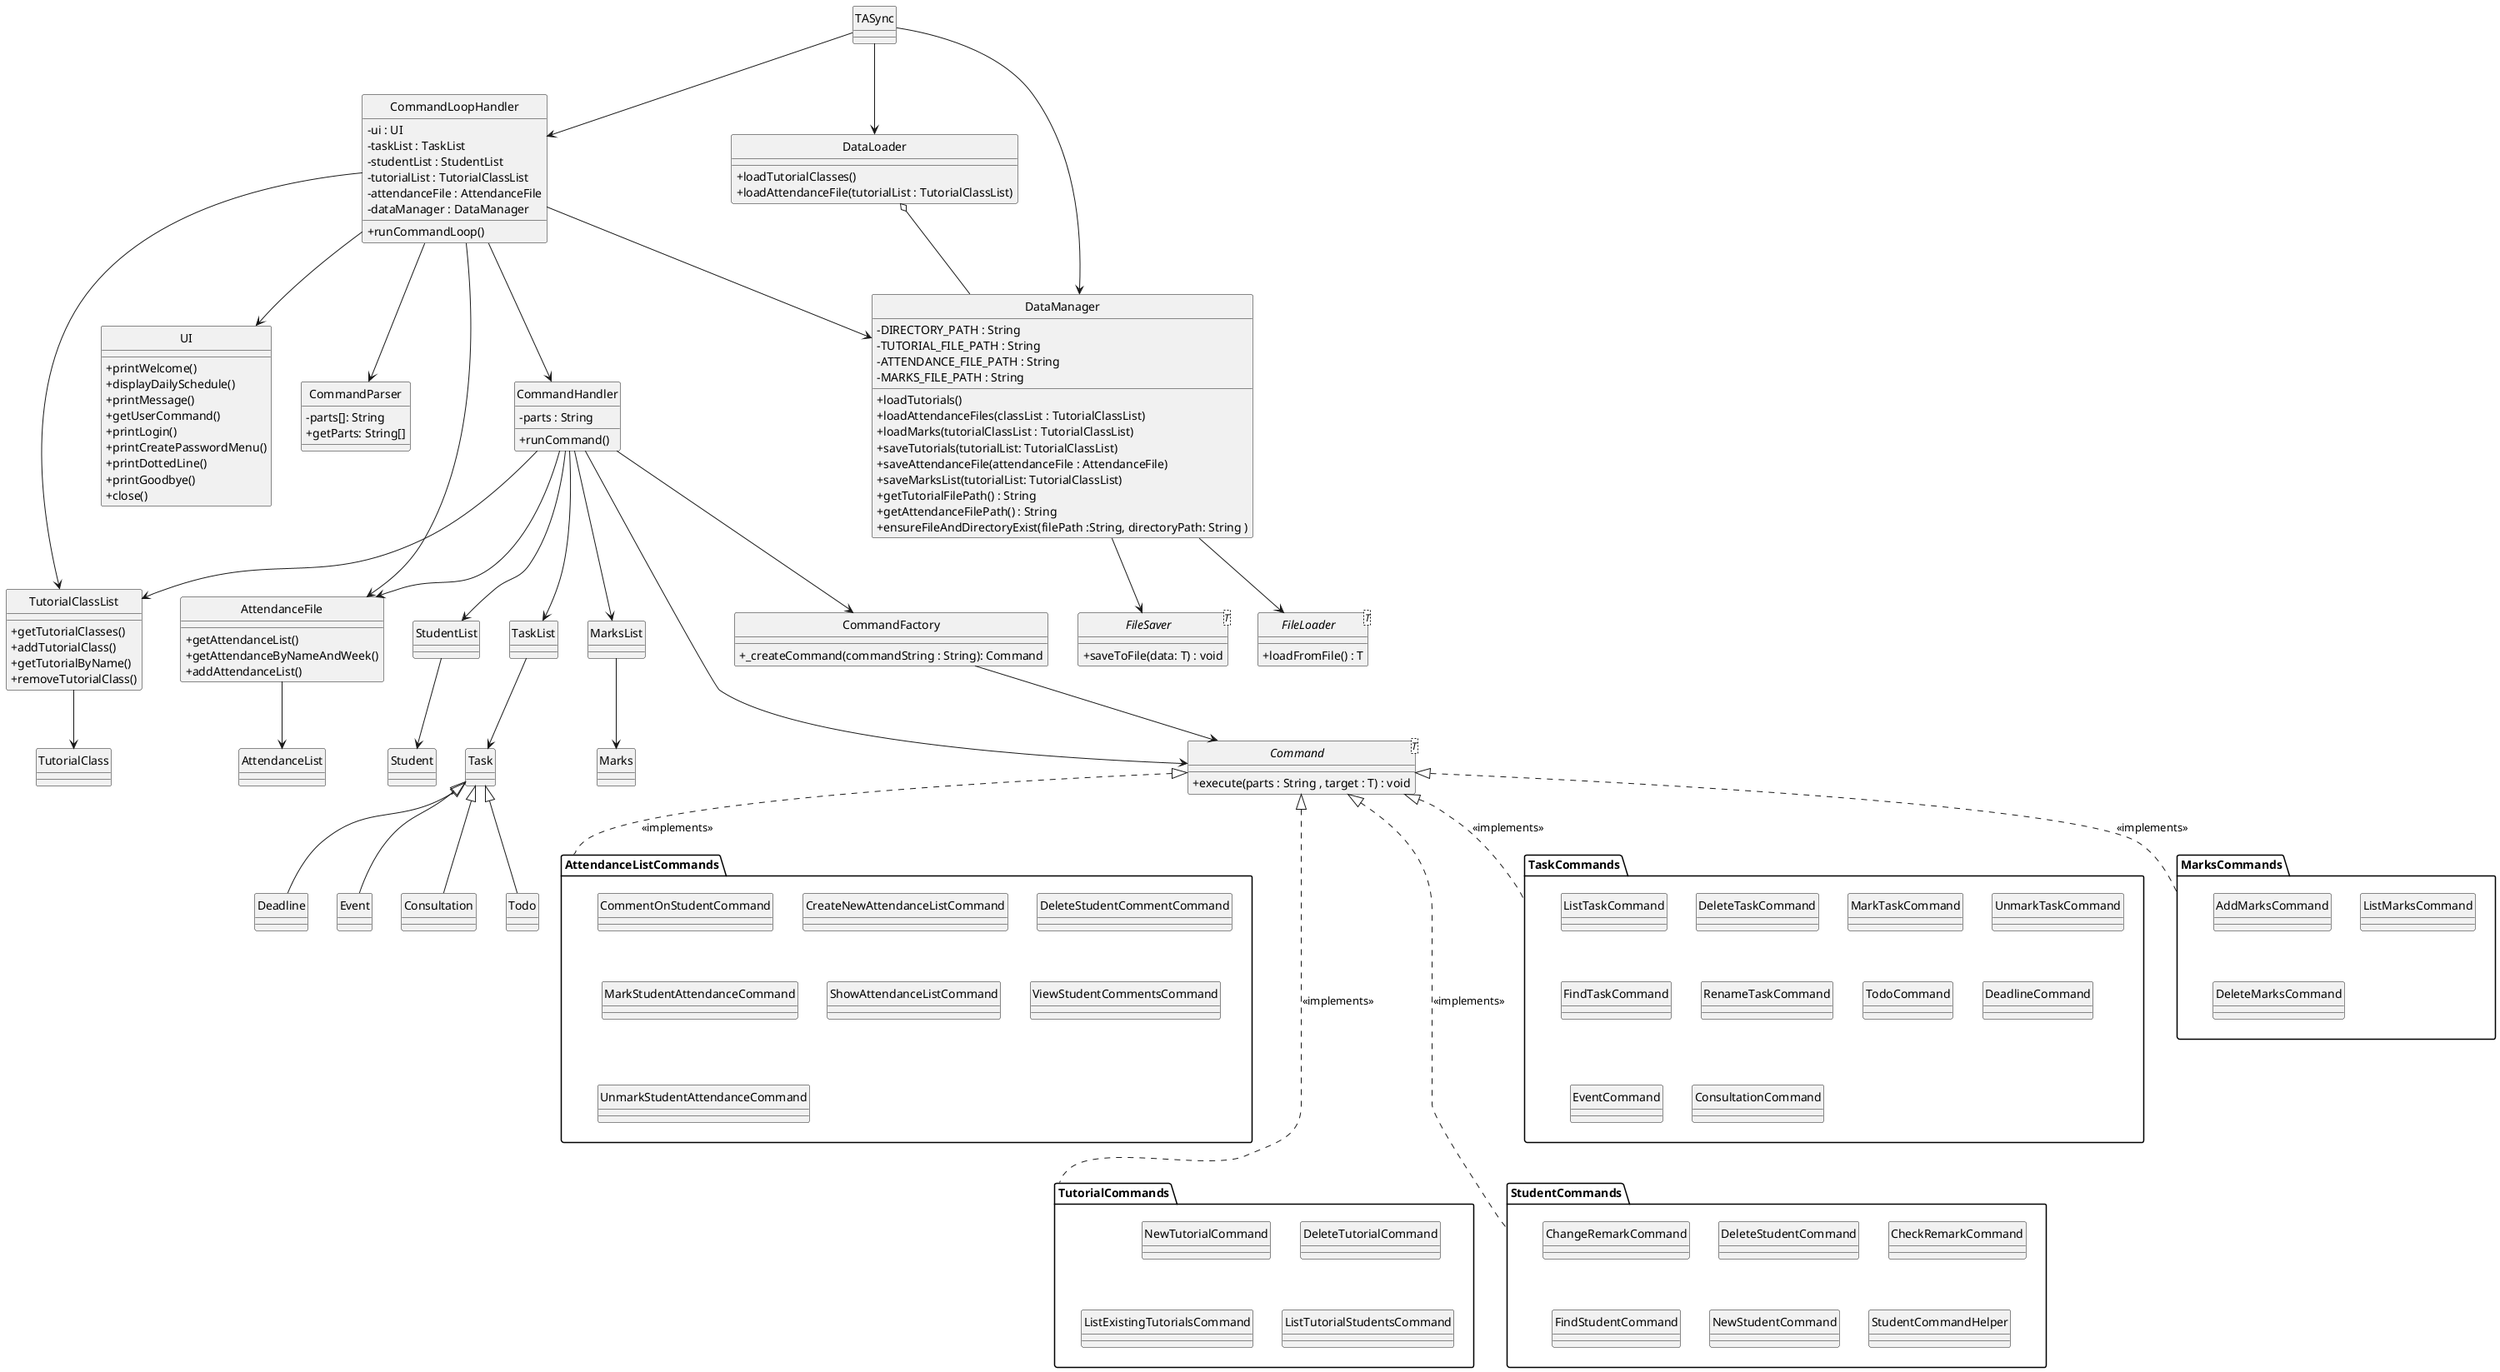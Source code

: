 @startuml
hide circle
skinparam classAttributeIconSize 0
class CommandHandler {
    - parts : String
    + runCommand()
}
class TASync {
}
class CommandFactory {
    + _createCommand(commandString : String): Command
}
class UI {
    + printWelcome()
    + displayDailySchedule()
    + printMessage()
    + getUserCommand()
    + printLogin()
    + printCreatePasswordMenu()
    + printDottedLine()
    + printGoodbye()
    + close()
}
class CommandParser {
    - parts[]: String
    + getParts: String[]
}
class TutorialClassList {
    + getTutorialClasses()
    + addTutorialClass()
    + getTutorialByName()
    + removeTutorialClass()
}
class CommandLoopHandler {
    - ui : UI
    - taskList : TaskList
    - studentList : StudentList
    - tutorialList : TutorialClassList
    - attendanceFile : AttendanceFile
    - dataManager : DataManager
    + runCommandLoop()
}
class AttendanceFile {
    + getAttendanceList()
    + getAttendanceByNameAndWeek()
    + addAttendanceList()
}
class DataLoader{
    + loadTutorialClasses()
    + loadAttendanceFile(tutorialList : TutorialClassList)
}
class DataManager{
    - DIRECTORY_PATH : String
    - TUTORIAL_FILE_PATH : String
    - ATTENDANCE_FILE_PATH : String
    - MARKS_FILE_PATH : String
    + loadTutorials()
    + loadAttendanceFiles(classList : TutorialClassList)
    + loadMarks(tutorialClassList : TutorialClassList)
    + saveTutorials(tutorialList: TutorialClassList)
    + saveAttendanceFile(attendanceFile : AttendanceFile)
    + saveMarksList(tutorialList: TutorialClassList)
    + getTutorialFilePath() : String
    + getAttendanceFilePath() : String
    + ensureFileAndDirectoryExist(filePath :String, directoryPath: String )



}
interface FileLoader<T> {
    + loadFromFile() : T
}

interface FileSaver<T> {
    + saveToFile(data: T) : void
}

interface Command<T> {
    + execute(parts : String , target : T) : void
}

CommandLoopHandler --> UI
CommandLoopHandler --> AttendanceFile
CommandLoopHandler --> TutorialClassList
CommandLoopHandler --> CommandParser
CommandLoopHandler --> CommandHandler
CommandHandler --> CommandFactory
CommandFactory --> Command
CommandHandler --> Command
CommandHandler --> StudentList
CommandHandler --> TutorialClassList
CommandHandler --> AttendanceFile
CommandHandler --> TaskList
CommandHandler --> MarksList
CommandLoopHandler --> DataManager
TASync --> CommandLoopHandler
TASync --> DataLoader
TASync --> DataManager
DataLoader o-- DataManager
DataManager --> FileSaver
DataManager --> FileLoader

Command <|.. TaskCommands : <<implements>>
Command <|.. MarksCommands : <<implements>>
Command <|.. AttendanceListCommands : <<implements>>
Command <|.. StudentCommands : <<implements>>
Command <|.. TutorialCommands : <<implements>>

Task <|-- Todo
Task <|-- Deadline
Task <|-- Event
Task <|-- Consultation
TaskList --> Task
TutorialClassList --> TutorialClass
StudentList --> Student
MarksList --> Marks
AttendanceFile --> AttendanceList

package TaskCommands {
  class ListTaskCommand
  class DeleteTaskCommand
  class MarkTaskCommand
  class UnmarkTaskCommand
  class FindTaskCommand
  class RenameTaskCommand
  class TodoCommand
  class DeadlineCommand
  class EventCommand
  class ConsultationCommand
}

package MarksCommands {
  class AddMarksCommand
  class ListMarksCommand
  class DeleteMarksCommand
}

package AttendanceListCommands {
  class CommentOnStudentCommand
  class CreateNewAttendanceListCommand
  class DeleteStudentCommentCommand
  class MarkStudentAttendanceCommand
  class ShowAttendanceListCommand
  class ViewStudentCommentsCommand
  class UnmarkStudentAttendanceCommand
}

package StudentCommands {
  class ChangeRemarkCommand
  class DeleteStudentCommand
  class CheckRemarkCommand
  class FindStudentCommand
  class NewStudentCommand
  class StudentCommandHelper
}

package TutorialCommands {
  class NewTutorialCommand
  class DeleteTutorialCommand
  class ListExistingTutorialsCommand
  class ListTutorialStudentsCommand
}

@enduml